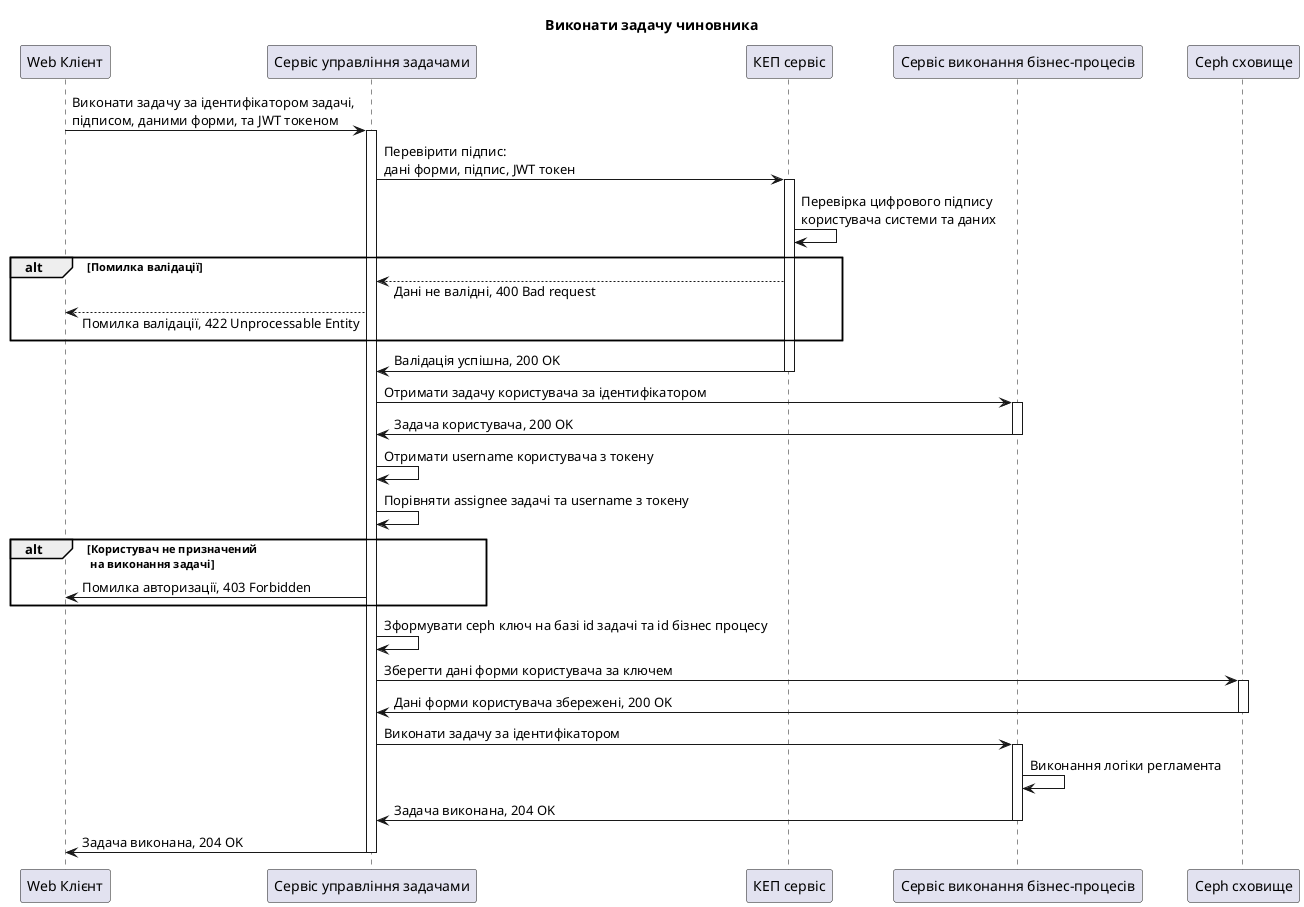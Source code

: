 @startuml
participant "Web Клієнт" as client  order 10
participant "Сервіс управління задачами" as service  order 20
participant "КЕП сервіс" as digital_ops  order 30
participant "Cервіс виконання бізнес-процесів" as bpms order 40
participant "Ceph сховище" as ceph order 50
skinparam responseMessageBelowArrow true

title Виконати задачу чиновника
    client -> service: Виконати задачу за ідентифікатором задачі,\nпідписом, даними форми, та JWT токеном
    activate service
    service -> digital_ops: Перевірити підпис:\nдані форми, підпис, JWT токен
    activate digital_ops
      digital_ops -> digital_ops: Перевірка цифрового підпису\nкористувача системи та даних
      alt Помилка валідації
          service <-- digital_ops: Дані не валідні, 400 Bad request
          client <-- service: Помилка валідації, 422 Unprocessable Entity
      end
      digital_ops -> service: Валідація успішна, 200 OK
      deactivate digital_ops
    service -> bpms: Отримати задачу користувача за ідентифікатором
    activate bpms
      bpms -> service: Задача користувача, 200 OK
    deactivate bpms
    service -> service: Отримати username користувача з токену
    service -> service: Порівняти assignee задачі та username з токену
    alt Користувач не призначений\n на виконання задачі
      service -> client: Помилка авторизації, 403 Forbidden
    end
    service -> service: Зформувати ceph ключ на базі id задачі та id бізнес процесу
    service -> ceph: Зберегти дані форми користувача за ключем
      activate ceph
      ceph -> service: Дані форми користувача збережені, 200 OK
    deactivate ceph
    service -> bpms: Виконати задачу за ідентифікатором
    activate bpms
      bpms -> bpms: Виконання логіки регламента
      bpms -> service: Задача виконана, 204 OK
    deactivate bpms
    service -> client: Задача виконана, 204 OK
    deactivate service
@enduml
